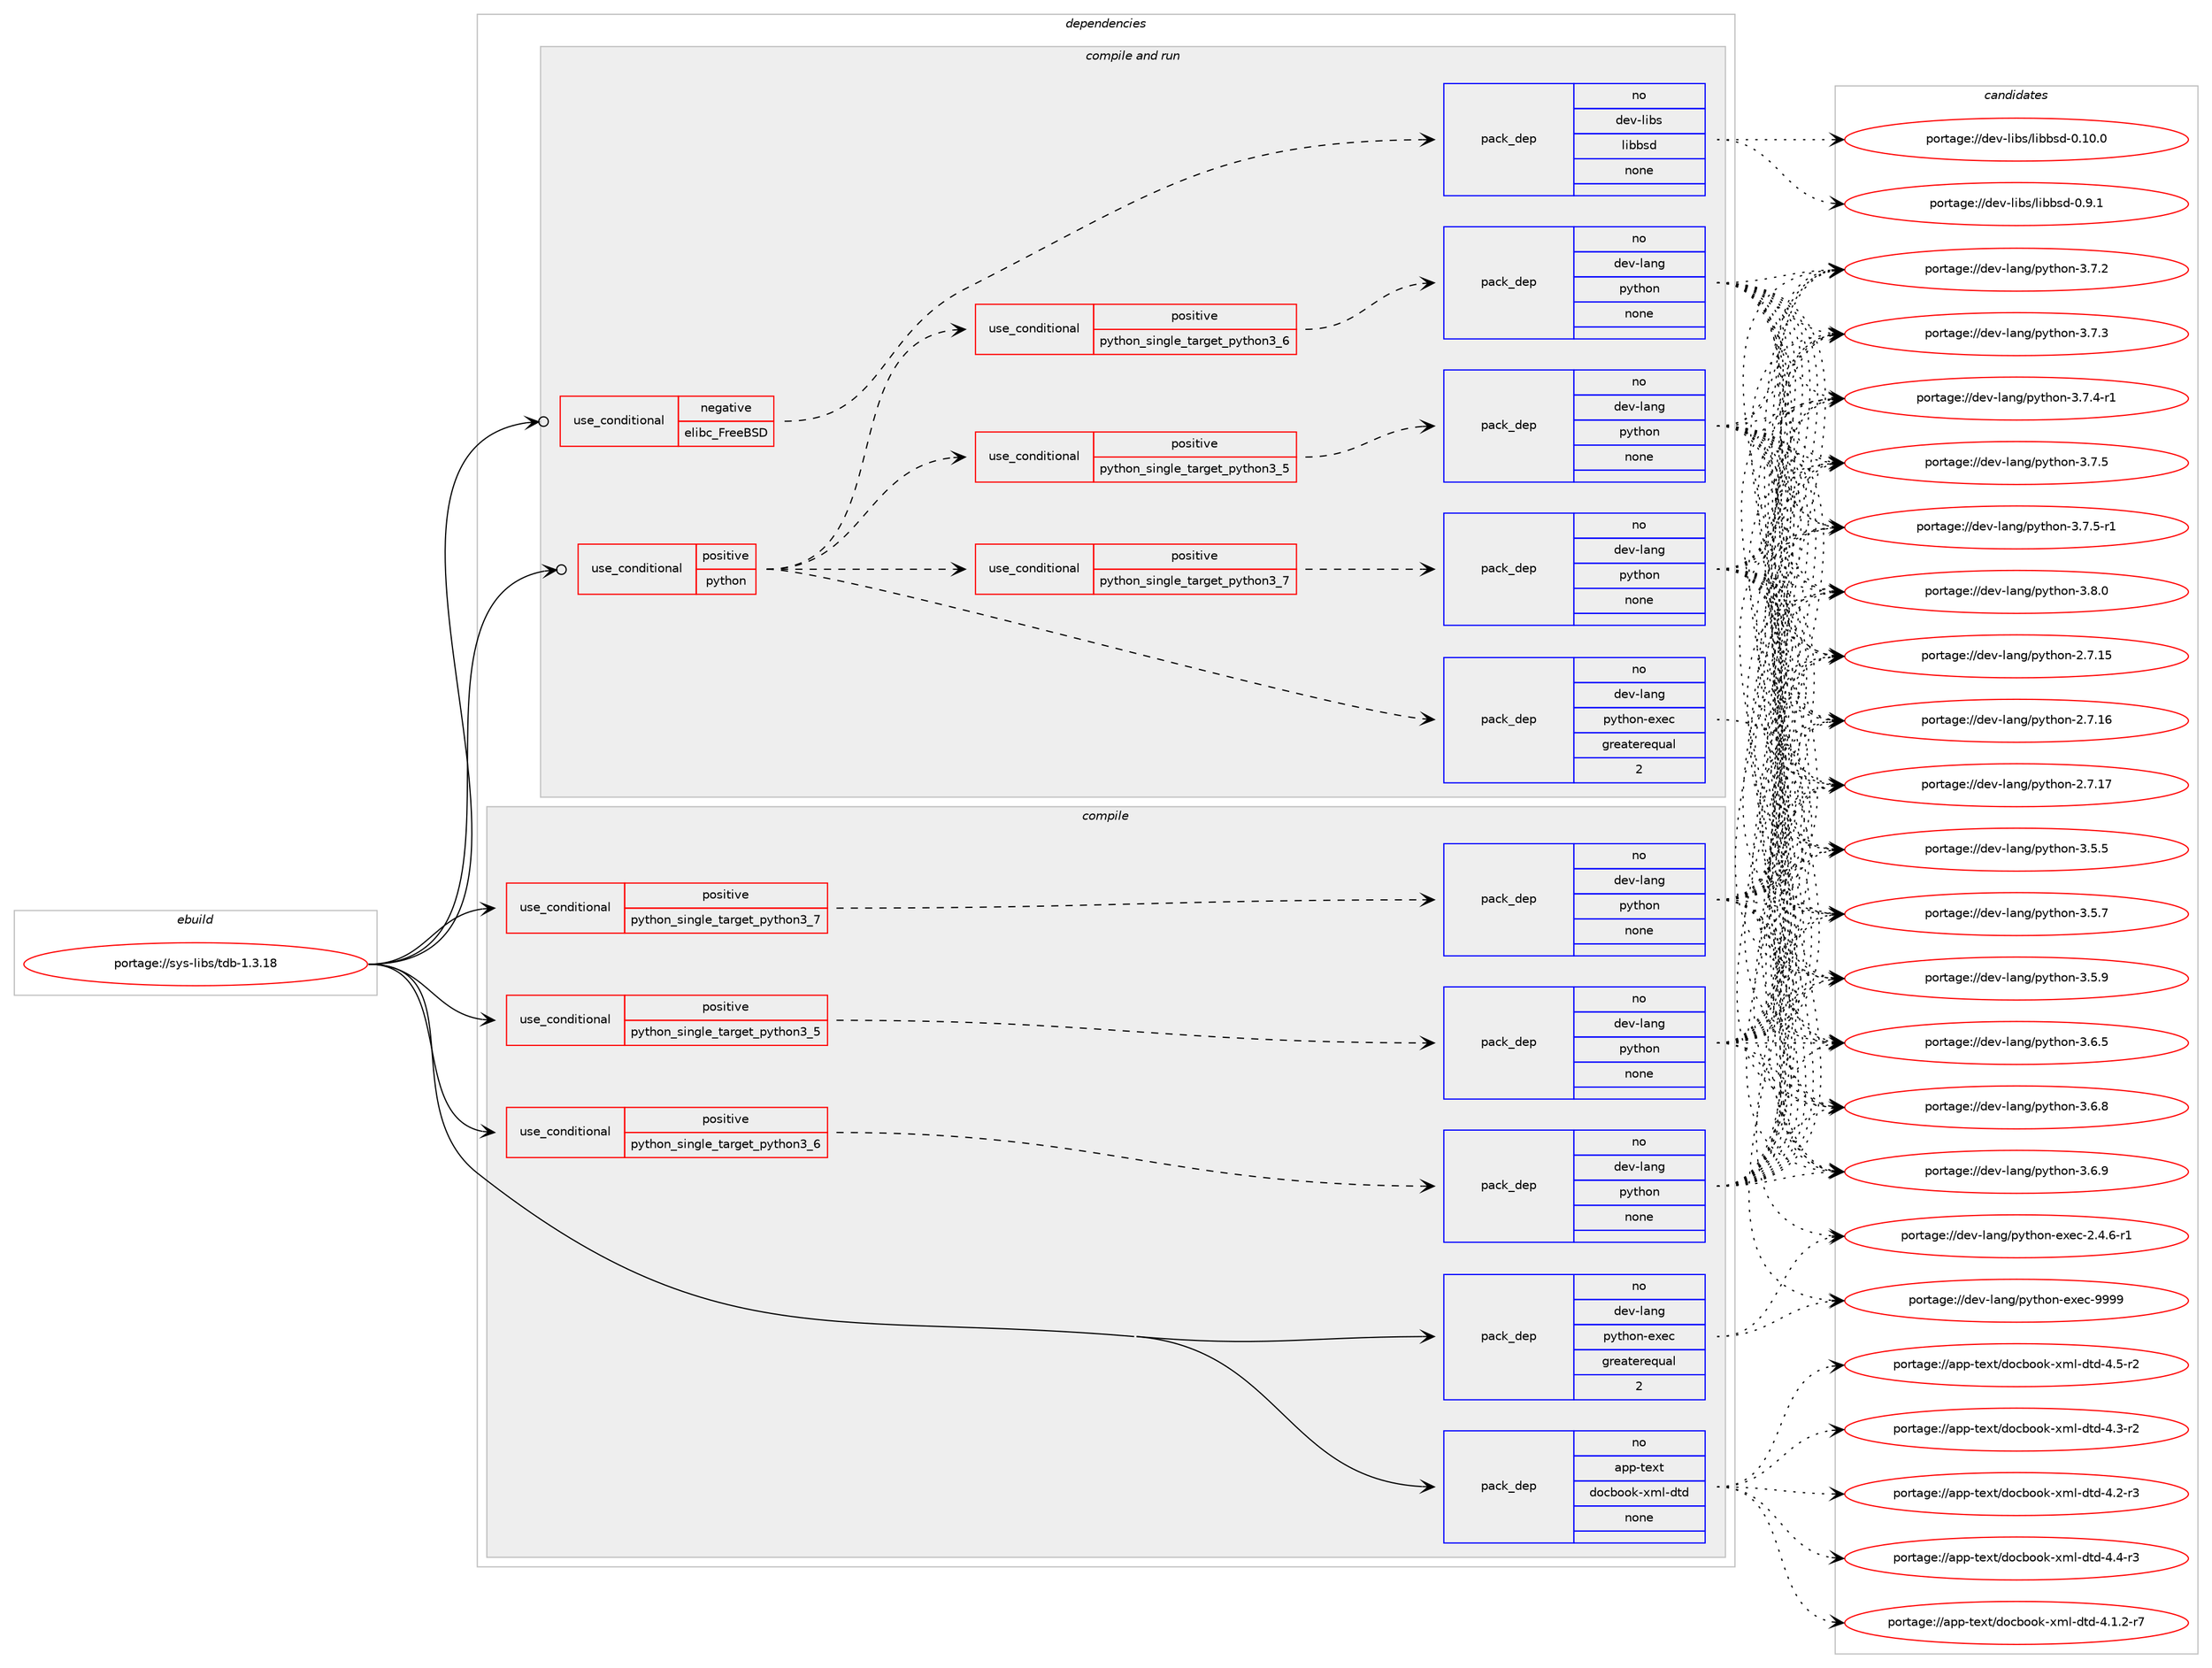 digraph prolog {

# *************
# Graph options
# *************

newrank=true;
concentrate=true;
compound=true;
graph [rankdir=LR,fontname=Helvetica,fontsize=10,ranksep=1.5];#, ranksep=2.5, nodesep=0.2];
edge  [arrowhead=vee];
node  [fontname=Helvetica,fontsize=10];

# **********
# The ebuild
# **********

subgraph cluster_leftcol {
color=gray;
rank=same;
label=<<i>ebuild</i>>;
id [label="portage://sys-libs/tdb-1.3.18", color=red, width=4, href="../sys-libs/tdb-1.3.18.svg"];
}

# ****************
# The dependencies
# ****************

subgraph cluster_midcol {
color=gray;
label=<<i>dependencies</i>>;
subgraph cluster_compile {
fillcolor="#eeeeee";
style=filled;
label=<<i>compile</i>>;
subgraph cond104606 {
dependency432345 [label=<<TABLE BORDER="0" CELLBORDER="1" CELLSPACING="0" CELLPADDING="4"><TR><TD ROWSPAN="3" CELLPADDING="10">use_conditional</TD></TR><TR><TD>positive</TD></TR><TR><TD>python_single_target_python3_5</TD></TR></TABLE>>, shape=none, color=red];
subgraph pack320437 {
dependency432346 [label=<<TABLE BORDER="0" CELLBORDER="1" CELLSPACING="0" CELLPADDING="4" WIDTH="220"><TR><TD ROWSPAN="6" CELLPADDING="30">pack_dep</TD></TR><TR><TD WIDTH="110">no</TD></TR><TR><TD>dev-lang</TD></TR><TR><TD>python</TD></TR><TR><TD>none</TD></TR><TR><TD></TD></TR></TABLE>>, shape=none, color=blue];
}
dependency432345:e -> dependency432346:w [weight=20,style="dashed",arrowhead="vee"];
}
id:e -> dependency432345:w [weight=20,style="solid",arrowhead="vee"];
subgraph cond104607 {
dependency432347 [label=<<TABLE BORDER="0" CELLBORDER="1" CELLSPACING="0" CELLPADDING="4"><TR><TD ROWSPAN="3" CELLPADDING="10">use_conditional</TD></TR><TR><TD>positive</TD></TR><TR><TD>python_single_target_python3_6</TD></TR></TABLE>>, shape=none, color=red];
subgraph pack320438 {
dependency432348 [label=<<TABLE BORDER="0" CELLBORDER="1" CELLSPACING="0" CELLPADDING="4" WIDTH="220"><TR><TD ROWSPAN="6" CELLPADDING="30">pack_dep</TD></TR><TR><TD WIDTH="110">no</TD></TR><TR><TD>dev-lang</TD></TR><TR><TD>python</TD></TR><TR><TD>none</TD></TR><TR><TD></TD></TR></TABLE>>, shape=none, color=blue];
}
dependency432347:e -> dependency432348:w [weight=20,style="dashed",arrowhead="vee"];
}
id:e -> dependency432347:w [weight=20,style="solid",arrowhead="vee"];
subgraph cond104608 {
dependency432349 [label=<<TABLE BORDER="0" CELLBORDER="1" CELLSPACING="0" CELLPADDING="4"><TR><TD ROWSPAN="3" CELLPADDING="10">use_conditional</TD></TR><TR><TD>positive</TD></TR><TR><TD>python_single_target_python3_7</TD></TR></TABLE>>, shape=none, color=red];
subgraph pack320439 {
dependency432350 [label=<<TABLE BORDER="0" CELLBORDER="1" CELLSPACING="0" CELLPADDING="4" WIDTH="220"><TR><TD ROWSPAN="6" CELLPADDING="30">pack_dep</TD></TR><TR><TD WIDTH="110">no</TD></TR><TR><TD>dev-lang</TD></TR><TR><TD>python</TD></TR><TR><TD>none</TD></TR><TR><TD></TD></TR></TABLE>>, shape=none, color=blue];
}
dependency432349:e -> dependency432350:w [weight=20,style="dashed",arrowhead="vee"];
}
id:e -> dependency432349:w [weight=20,style="solid",arrowhead="vee"];
subgraph pack320440 {
dependency432351 [label=<<TABLE BORDER="0" CELLBORDER="1" CELLSPACING="0" CELLPADDING="4" WIDTH="220"><TR><TD ROWSPAN="6" CELLPADDING="30">pack_dep</TD></TR><TR><TD WIDTH="110">no</TD></TR><TR><TD>app-text</TD></TR><TR><TD>docbook-xml-dtd</TD></TR><TR><TD>none</TD></TR><TR><TD></TD></TR></TABLE>>, shape=none, color=blue];
}
id:e -> dependency432351:w [weight=20,style="solid",arrowhead="vee"];
subgraph pack320441 {
dependency432352 [label=<<TABLE BORDER="0" CELLBORDER="1" CELLSPACING="0" CELLPADDING="4" WIDTH="220"><TR><TD ROWSPAN="6" CELLPADDING="30">pack_dep</TD></TR><TR><TD WIDTH="110">no</TD></TR><TR><TD>dev-lang</TD></TR><TR><TD>python-exec</TD></TR><TR><TD>greaterequal</TD></TR><TR><TD>2</TD></TR></TABLE>>, shape=none, color=blue];
}
id:e -> dependency432352:w [weight=20,style="solid",arrowhead="vee"];
}
subgraph cluster_compileandrun {
fillcolor="#eeeeee";
style=filled;
label=<<i>compile and run</i>>;
subgraph cond104609 {
dependency432353 [label=<<TABLE BORDER="0" CELLBORDER="1" CELLSPACING="0" CELLPADDING="4"><TR><TD ROWSPAN="3" CELLPADDING="10">use_conditional</TD></TR><TR><TD>negative</TD></TR><TR><TD>elibc_FreeBSD</TD></TR></TABLE>>, shape=none, color=red];
subgraph pack320442 {
dependency432354 [label=<<TABLE BORDER="0" CELLBORDER="1" CELLSPACING="0" CELLPADDING="4" WIDTH="220"><TR><TD ROWSPAN="6" CELLPADDING="30">pack_dep</TD></TR><TR><TD WIDTH="110">no</TD></TR><TR><TD>dev-libs</TD></TR><TR><TD>libbsd</TD></TR><TR><TD>none</TD></TR><TR><TD></TD></TR></TABLE>>, shape=none, color=blue];
}
dependency432353:e -> dependency432354:w [weight=20,style="dashed",arrowhead="vee"];
}
id:e -> dependency432353:w [weight=20,style="solid",arrowhead="odotvee"];
subgraph cond104610 {
dependency432355 [label=<<TABLE BORDER="0" CELLBORDER="1" CELLSPACING="0" CELLPADDING="4"><TR><TD ROWSPAN="3" CELLPADDING="10">use_conditional</TD></TR><TR><TD>positive</TD></TR><TR><TD>python</TD></TR></TABLE>>, shape=none, color=red];
subgraph cond104611 {
dependency432356 [label=<<TABLE BORDER="0" CELLBORDER="1" CELLSPACING="0" CELLPADDING="4"><TR><TD ROWSPAN="3" CELLPADDING="10">use_conditional</TD></TR><TR><TD>positive</TD></TR><TR><TD>python_single_target_python3_5</TD></TR></TABLE>>, shape=none, color=red];
subgraph pack320443 {
dependency432357 [label=<<TABLE BORDER="0" CELLBORDER="1" CELLSPACING="0" CELLPADDING="4" WIDTH="220"><TR><TD ROWSPAN="6" CELLPADDING="30">pack_dep</TD></TR><TR><TD WIDTH="110">no</TD></TR><TR><TD>dev-lang</TD></TR><TR><TD>python</TD></TR><TR><TD>none</TD></TR><TR><TD></TD></TR></TABLE>>, shape=none, color=blue];
}
dependency432356:e -> dependency432357:w [weight=20,style="dashed",arrowhead="vee"];
}
dependency432355:e -> dependency432356:w [weight=20,style="dashed",arrowhead="vee"];
subgraph cond104612 {
dependency432358 [label=<<TABLE BORDER="0" CELLBORDER="1" CELLSPACING="0" CELLPADDING="4"><TR><TD ROWSPAN="3" CELLPADDING="10">use_conditional</TD></TR><TR><TD>positive</TD></TR><TR><TD>python_single_target_python3_6</TD></TR></TABLE>>, shape=none, color=red];
subgraph pack320444 {
dependency432359 [label=<<TABLE BORDER="0" CELLBORDER="1" CELLSPACING="0" CELLPADDING="4" WIDTH="220"><TR><TD ROWSPAN="6" CELLPADDING="30">pack_dep</TD></TR><TR><TD WIDTH="110">no</TD></TR><TR><TD>dev-lang</TD></TR><TR><TD>python</TD></TR><TR><TD>none</TD></TR><TR><TD></TD></TR></TABLE>>, shape=none, color=blue];
}
dependency432358:e -> dependency432359:w [weight=20,style="dashed",arrowhead="vee"];
}
dependency432355:e -> dependency432358:w [weight=20,style="dashed",arrowhead="vee"];
subgraph cond104613 {
dependency432360 [label=<<TABLE BORDER="0" CELLBORDER="1" CELLSPACING="0" CELLPADDING="4"><TR><TD ROWSPAN="3" CELLPADDING="10">use_conditional</TD></TR><TR><TD>positive</TD></TR><TR><TD>python_single_target_python3_7</TD></TR></TABLE>>, shape=none, color=red];
subgraph pack320445 {
dependency432361 [label=<<TABLE BORDER="0" CELLBORDER="1" CELLSPACING="0" CELLPADDING="4" WIDTH="220"><TR><TD ROWSPAN="6" CELLPADDING="30">pack_dep</TD></TR><TR><TD WIDTH="110">no</TD></TR><TR><TD>dev-lang</TD></TR><TR><TD>python</TD></TR><TR><TD>none</TD></TR><TR><TD></TD></TR></TABLE>>, shape=none, color=blue];
}
dependency432360:e -> dependency432361:w [weight=20,style="dashed",arrowhead="vee"];
}
dependency432355:e -> dependency432360:w [weight=20,style="dashed",arrowhead="vee"];
subgraph pack320446 {
dependency432362 [label=<<TABLE BORDER="0" CELLBORDER="1" CELLSPACING="0" CELLPADDING="4" WIDTH="220"><TR><TD ROWSPAN="6" CELLPADDING="30">pack_dep</TD></TR><TR><TD WIDTH="110">no</TD></TR><TR><TD>dev-lang</TD></TR><TR><TD>python-exec</TD></TR><TR><TD>greaterequal</TD></TR><TR><TD>2</TD></TR></TABLE>>, shape=none, color=blue];
}
dependency432355:e -> dependency432362:w [weight=20,style="dashed",arrowhead="vee"];
}
id:e -> dependency432355:w [weight=20,style="solid",arrowhead="odotvee"];
}
subgraph cluster_run {
fillcolor="#eeeeee";
style=filled;
label=<<i>run</i>>;
}
}

# **************
# The candidates
# **************

subgraph cluster_choices {
rank=same;
color=gray;
label=<<i>candidates</i>>;

subgraph choice320437 {
color=black;
nodesep=1;
choiceportage10010111845108971101034711212111610411111045504655464953 [label="portage://dev-lang/python-2.7.15", color=red, width=4,href="../dev-lang/python-2.7.15.svg"];
choiceportage10010111845108971101034711212111610411111045504655464954 [label="portage://dev-lang/python-2.7.16", color=red, width=4,href="../dev-lang/python-2.7.16.svg"];
choiceportage10010111845108971101034711212111610411111045504655464955 [label="portage://dev-lang/python-2.7.17", color=red, width=4,href="../dev-lang/python-2.7.17.svg"];
choiceportage100101118451089711010347112121116104111110455146534653 [label="portage://dev-lang/python-3.5.5", color=red, width=4,href="../dev-lang/python-3.5.5.svg"];
choiceportage100101118451089711010347112121116104111110455146534655 [label="portage://dev-lang/python-3.5.7", color=red, width=4,href="../dev-lang/python-3.5.7.svg"];
choiceportage100101118451089711010347112121116104111110455146534657 [label="portage://dev-lang/python-3.5.9", color=red, width=4,href="../dev-lang/python-3.5.9.svg"];
choiceportage100101118451089711010347112121116104111110455146544653 [label="portage://dev-lang/python-3.6.5", color=red, width=4,href="../dev-lang/python-3.6.5.svg"];
choiceportage100101118451089711010347112121116104111110455146544656 [label="portage://dev-lang/python-3.6.8", color=red, width=4,href="../dev-lang/python-3.6.8.svg"];
choiceportage100101118451089711010347112121116104111110455146544657 [label="portage://dev-lang/python-3.6.9", color=red, width=4,href="../dev-lang/python-3.6.9.svg"];
choiceportage100101118451089711010347112121116104111110455146554650 [label="portage://dev-lang/python-3.7.2", color=red, width=4,href="../dev-lang/python-3.7.2.svg"];
choiceportage100101118451089711010347112121116104111110455146554651 [label="portage://dev-lang/python-3.7.3", color=red, width=4,href="../dev-lang/python-3.7.3.svg"];
choiceportage1001011184510897110103471121211161041111104551465546524511449 [label="portage://dev-lang/python-3.7.4-r1", color=red, width=4,href="../dev-lang/python-3.7.4-r1.svg"];
choiceportage100101118451089711010347112121116104111110455146554653 [label="portage://dev-lang/python-3.7.5", color=red, width=4,href="../dev-lang/python-3.7.5.svg"];
choiceportage1001011184510897110103471121211161041111104551465546534511449 [label="portage://dev-lang/python-3.7.5-r1", color=red, width=4,href="../dev-lang/python-3.7.5-r1.svg"];
choiceportage100101118451089711010347112121116104111110455146564648 [label="portage://dev-lang/python-3.8.0", color=red, width=4,href="../dev-lang/python-3.8.0.svg"];
dependency432346:e -> choiceportage10010111845108971101034711212111610411111045504655464953:w [style=dotted,weight="100"];
dependency432346:e -> choiceportage10010111845108971101034711212111610411111045504655464954:w [style=dotted,weight="100"];
dependency432346:e -> choiceportage10010111845108971101034711212111610411111045504655464955:w [style=dotted,weight="100"];
dependency432346:e -> choiceportage100101118451089711010347112121116104111110455146534653:w [style=dotted,weight="100"];
dependency432346:e -> choiceportage100101118451089711010347112121116104111110455146534655:w [style=dotted,weight="100"];
dependency432346:e -> choiceportage100101118451089711010347112121116104111110455146534657:w [style=dotted,weight="100"];
dependency432346:e -> choiceportage100101118451089711010347112121116104111110455146544653:w [style=dotted,weight="100"];
dependency432346:e -> choiceportage100101118451089711010347112121116104111110455146544656:w [style=dotted,weight="100"];
dependency432346:e -> choiceportage100101118451089711010347112121116104111110455146544657:w [style=dotted,weight="100"];
dependency432346:e -> choiceportage100101118451089711010347112121116104111110455146554650:w [style=dotted,weight="100"];
dependency432346:e -> choiceportage100101118451089711010347112121116104111110455146554651:w [style=dotted,weight="100"];
dependency432346:e -> choiceportage1001011184510897110103471121211161041111104551465546524511449:w [style=dotted,weight="100"];
dependency432346:e -> choiceportage100101118451089711010347112121116104111110455146554653:w [style=dotted,weight="100"];
dependency432346:e -> choiceportage1001011184510897110103471121211161041111104551465546534511449:w [style=dotted,weight="100"];
dependency432346:e -> choiceportage100101118451089711010347112121116104111110455146564648:w [style=dotted,weight="100"];
}
subgraph choice320438 {
color=black;
nodesep=1;
choiceportage10010111845108971101034711212111610411111045504655464953 [label="portage://dev-lang/python-2.7.15", color=red, width=4,href="../dev-lang/python-2.7.15.svg"];
choiceportage10010111845108971101034711212111610411111045504655464954 [label="portage://dev-lang/python-2.7.16", color=red, width=4,href="../dev-lang/python-2.7.16.svg"];
choiceportage10010111845108971101034711212111610411111045504655464955 [label="portage://dev-lang/python-2.7.17", color=red, width=4,href="../dev-lang/python-2.7.17.svg"];
choiceportage100101118451089711010347112121116104111110455146534653 [label="portage://dev-lang/python-3.5.5", color=red, width=4,href="../dev-lang/python-3.5.5.svg"];
choiceportage100101118451089711010347112121116104111110455146534655 [label="portage://dev-lang/python-3.5.7", color=red, width=4,href="../dev-lang/python-3.5.7.svg"];
choiceportage100101118451089711010347112121116104111110455146534657 [label="portage://dev-lang/python-3.5.9", color=red, width=4,href="../dev-lang/python-3.5.9.svg"];
choiceportage100101118451089711010347112121116104111110455146544653 [label="portage://dev-lang/python-3.6.5", color=red, width=4,href="../dev-lang/python-3.6.5.svg"];
choiceportage100101118451089711010347112121116104111110455146544656 [label="portage://dev-lang/python-3.6.8", color=red, width=4,href="../dev-lang/python-3.6.8.svg"];
choiceportage100101118451089711010347112121116104111110455146544657 [label="portage://dev-lang/python-3.6.9", color=red, width=4,href="../dev-lang/python-3.6.9.svg"];
choiceportage100101118451089711010347112121116104111110455146554650 [label="portage://dev-lang/python-3.7.2", color=red, width=4,href="../dev-lang/python-3.7.2.svg"];
choiceportage100101118451089711010347112121116104111110455146554651 [label="portage://dev-lang/python-3.7.3", color=red, width=4,href="../dev-lang/python-3.7.3.svg"];
choiceportage1001011184510897110103471121211161041111104551465546524511449 [label="portage://dev-lang/python-3.7.4-r1", color=red, width=4,href="../dev-lang/python-3.7.4-r1.svg"];
choiceportage100101118451089711010347112121116104111110455146554653 [label="portage://dev-lang/python-3.7.5", color=red, width=4,href="../dev-lang/python-3.7.5.svg"];
choiceportage1001011184510897110103471121211161041111104551465546534511449 [label="portage://dev-lang/python-3.7.5-r1", color=red, width=4,href="../dev-lang/python-3.7.5-r1.svg"];
choiceportage100101118451089711010347112121116104111110455146564648 [label="portage://dev-lang/python-3.8.0", color=red, width=4,href="../dev-lang/python-3.8.0.svg"];
dependency432348:e -> choiceportage10010111845108971101034711212111610411111045504655464953:w [style=dotted,weight="100"];
dependency432348:e -> choiceportage10010111845108971101034711212111610411111045504655464954:w [style=dotted,weight="100"];
dependency432348:e -> choiceportage10010111845108971101034711212111610411111045504655464955:w [style=dotted,weight="100"];
dependency432348:e -> choiceportage100101118451089711010347112121116104111110455146534653:w [style=dotted,weight="100"];
dependency432348:e -> choiceportage100101118451089711010347112121116104111110455146534655:w [style=dotted,weight="100"];
dependency432348:e -> choiceportage100101118451089711010347112121116104111110455146534657:w [style=dotted,weight="100"];
dependency432348:e -> choiceportage100101118451089711010347112121116104111110455146544653:w [style=dotted,weight="100"];
dependency432348:e -> choiceportage100101118451089711010347112121116104111110455146544656:w [style=dotted,weight="100"];
dependency432348:e -> choiceportage100101118451089711010347112121116104111110455146544657:w [style=dotted,weight="100"];
dependency432348:e -> choiceportage100101118451089711010347112121116104111110455146554650:w [style=dotted,weight="100"];
dependency432348:e -> choiceportage100101118451089711010347112121116104111110455146554651:w [style=dotted,weight="100"];
dependency432348:e -> choiceportage1001011184510897110103471121211161041111104551465546524511449:w [style=dotted,weight="100"];
dependency432348:e -> choiceportage100101118451089711010347112121116104111110455146554653:w [style=dotted,weight="100"];
dependency432348:e -> choiceportage1001011184510897110103471121211161041111104551465546534511449:w [style=dotted,weight="100"];
dependency432348:e -> choiceportage100101118451089711010347112121116104111110455146564648:w [style=dotted,weight="100"];
}
subgraph choice320439 {
color=black;
nodesep=1;
choiceportage10010111845108971101034711212111610411111045504655464953 [label="portage://dev-lang/python-2.7.15", color=red, width=4,href="../dev-lang/python-2.7.15.svg"];
choiceportage10010111845108971101034711212111610411111045504655464954 [label="portage://dev-lang/python-2.7.16", color=red, width=4,href="../dev-lang/python-2.7.16.svg"];
choiceportage10010111845108971101034711212111610411111045504655464955 [label="portage://dev-lang/python-2.7.17", color=red, width=4,href="../dev-lang/python-2.7.17.svg"];
choiceportage100101118451089711010347112121116104111110455146534653 [label="portage://dev-lang/python-3.5.5", color=red, width=4,href="../dev-lang/python-3.5.5.svg"];
choiceportage100101118451089711010347112121116104111110455146534655 [label="portage://dev-lang/python-3.5.7", color=red, width=4,href="../dev-lang/python-3.5.7.svg"];
choiceportage100101118451089711010347112121116104111110455146534657 [label="portage://dev-lang/python-3.5.9", color=red, width=4,href="../dev-lang/python-3.5.9.svg"];
choiceportage100101118451089711010347112121116104111110455146544653 [label="portage://dev-lang/python-3.6.5", color=red, width=4,href="../dev-lang/python-3.6.5.svg"];
choiceportage100101118451089711010347112121116104111110455146544656 [label="portage://dev-lang/python-3.6.8", color=red, width=4,href="../dev-lang/python-3.6.8.svg"];
choiceportage100101118451089711010347112121116104111110455146544657 [label="portage://dev-lang/python-3.6.9", color=red, width=4,href="../dev-lang/python-3.6.9.svg"];
choiceportage100101118451089711010347112121116104111110455146554650 [label="portage://dev-lang/python-3.7.2", color=red, width=4,href="../dev-lang/python-3.7.2.svg"];
choiceportage100101118451089711010347112121116104111110455146554651 [label="portage://dev-lang/python-3.7.3", color=red, width=4,href="../dev-lang/python-3.7.3.svg"];
choiceportage1001011184510897110103471121211161041111104551465546524511449 [label="portage://dev-lang/python-3.7.4-r1", color=red, width=4,href="../dev-lang/python-3.7.4-r1.svg"];
choiceportage100101118451089711010347112121116104111110455146554653 [label="portage://dev-lang/python-3.7.5", color=red, width=4,href="../dev-lang/python-3.7.5.svg"];
choiceportage1001011184510897110103471121211161041111104551465546534511449 [label="portage://dev-lang/python-3.7.5-r1", color=red, width=4,href="../dev-lang/python-3.7.5-r1.svg"];
choiceportage100101118451089711010347112121116104111110455146564648 [label="portage://dev-lang/python-3.8.0", color=red, width=4,href="../dev-lang/python-3.8.0.svg"];
dependency432350:e -> choiceportage10010111845108971101034711212111610411111045504655464953:w [style=dotted,weight="100"];
dependency432350:e -> choiceportage10010111845108971101034711212111610411111045504655464954:w [style=dotted,weight="100"];
dependency432350:e -> choiceportage10010111845108971101034711212111610411111045504655464955:w [style=dotted,weight="100"];
dependency432350:e -> choiceportage100101118451089711010347112121116104111110455146534653:w [style=dotted,weight="100"];
dependency432350:e -> choiceportage100101118451089711010347112121116104111110455146534655:w [style=dotted,weight="100"];
dependency432350:e -> choiceportage100101118451089711010347112121116104111110455146534657:w [style=dotted,weight="100"];
dependency432350:e -> choiceportage100101118451089711010347112121116104111110455146544653:w [style=dotted,weight="100"];
dependency432350:e -> choiceportage100101118451089711010347112121116104111110455146544656:w [style=dotted,weight="100"];
dependency432350:e -> choiceportage100101118451089711010347112121116104111110455146544657:w [style=dotted,weight="100"];
dependency432350:e -> choiceportage100101118451089711010347112121116104111110455146554650:w [style=dotted,weight="100"];
dependency432350:e -> choiceportage100101118451089711010347112121116104111110455146554651:w [style=dotted,weight="100"];
dependency432350:e -> choiceportage1001011184510897110103471121211161041111104551465546524511449:w [style=dotted,weight="100"];
dependency432350:e -> choiceportage100101118451089711010347112121116104111110455146554653:w [style=dotted,weight="100"];
dependency432350:e -> choiceportage1001011184510897110103471121211161041111104551465546534511449:w [style=dotted,weight="100"];
dependency432350:e -> choiceportage100101118451089711010347112121116104111110455146564648:w [style=dotted,weight="100"];
}
subgraph choice320440 {
color=black;
nodesep=1;
choiceportage971121124511610112011647100111999811111110745120109108451001161004552464946504511455 [label="portage://app-text/docbook-xml-dtd-4.1.2-r7", color=red, width=4,href="../app-text/docbook-xml-dtd-4.1.2-r7.svg"];
choiceportage97112112451161011201164710011199981111111074512010910845100116100455246504511451 [label="portage://app-text/docbook-xml-dtd-4.2-r3", color=red, width=4,href="../app-text/docbook-xml-dtd-4.2-r3.svg"];
choiceportage97112112451161011201164710011199981111111074512010910845100116100455246514511450 [label="portage://app-text/docbook-xml-dtd-4.3-r2", color=red, width=4,href="../app-text/docbook-xml-dtd-4.3-r2.svg"];
choiceportage97112112451161011201164710011199981111111074512010910845100116100455246524511451 [label="portage://app-text/docbook-xml-dtd-4.4-r3", color=red, width=4,href="../app-text/docbook-xml-dtd-4.4-r3.svg"];
choiceportage97112112451161011201164710011199981111111074512010910845100116100455246534511450 [label="portage://app-text/docbook-xml-dtd-4.5-r2", color=red, width=4,href="../app-text/docbook-xml-dtd-4.5-r2.svg"];
dependency432351:e -> choiceportage971121124511610112011647100111999811111110745120109108451001161004552464946504511455:w [style=dotted,weight="100"];
dependency432351:e -> choiceportage97112112451161011201164710011199981111111074512010910845100116100455246504511451:w [style=dotted,weight="100"];
dependency432351:e -> choiceportage97112112451161011201164710011199981111111074512010910845100116100455246514511450:w [style=dotted,weight="100"];
dependency432351:e -> choiceportage97112112451161011201164710011199981111111074512010910845100116100455246524511451:w [style=dotted,weight="100"];
dependency432351:e -> choiceportage97112112451161011201164710011199981111111074512010910845100116100455246534511450:w [style=dotted,weight="100"];
}
subgraph choice320441 {
color=black;
nodesep=1;
choiceportage10010111845108971101034711212111610411111045101120101994550465246544511449 [label="portage://dev-lang/python-exec-2.4.6-r1", color=red, width=4,href="../dev-lang/python-exec-2.4.6-r1.svg"];
choiceportage10010111845108971101034711212111610411111045101120101994557575757 [label="portage://dev-lang/python-exec-9999", color=red, width=4,href="../dev-lang/python-exec-9999.svg"];
dependency432352:e -> choiceportage10010111845108971101034711212111610411111045101120101994550465246544511449:w [style=dotted,weight="100"];
dependency432352:e -> choiceportage10010111845108971101034711212111610411111045101120101994557575757:w [style=dotted,weight="100"];
}
subgraph choice320442 {
color=black;
nodesep=1;
choiceportage100101118451081059811547108105989811510045484649484648 [label="portage://dev-libs/libbsd-0.10.0", color=red, width=4,href="../dev-libs/libbsd-0.10.0.svg"];
choiceportage1001011184510810598115471081059898115100454846574649 [label="portage://dev-libs/libbsd-0.9.1", color=red, width=4,href="../dev-libs/libbsd-0.9.1.svg"];
dependency432354:e -> choiceportage100101118451081059811547108105989811510045484649484648:w [style=dotted,weight="100"];
dependency432354:e -> choiceportage1001011184510810598115471081059898115100454846574649:w [style=dotted,weight="100"];
}
subgraph choice320443 {
color=black;
nodesep=1;
choiceportage10010111845108971101034711212111610411111045504655464953 [label="portage://dev-lang/python-2.7.15", color=red, width=4,href="../dev-lang/python-2.7.15.svg"];
choiceportage10010111845108971101034711212111610411111045504655464954 [label="portage://dev-lang/python-2.7.16", color=red, width=4,href="../dev-lang/python-2.7.16.svg"];
choiceportage10010111845108971101034711212111610411111045504655464955 [label="portage://dev-lang/python-2.7.17", color=red, width=4,href="../dev-lang/python-2.7.17.svg"];
choiceportage100101118451089711010347112121116104111110455146534653 [label="portage://dev-lang/python-3.5.5", color=red, width=4,href="../dev-lang/python-3.5.5.svg"];
choiceportage100101118451089711010347112121116104111110455146534655 [label="portage://dev-lang/python-3.5.7", color=red, width=4,href="../dev-lang/python-3.5.7.svg"];
choiceportage100101118451089711010347112121116104111110455146534657 [label="portage://dev-lang/python-3.5.9", color=red, width=4,href="../dev-lang/python-3.5.9.svg"];
choiceportage100101118451089711010347112121116104111110455146544653 [label="portage://dev-lang/python-3.6.5", color=red, width=4,href="../dev-lang/python-3.6.5.svg"];
choiceportage100101118451089711010347112121116104111110455146544656 [label="portage://dev-lang/python-3.6.8", color=red, width=4,href="../dev-lang/python-3.6.8.svg"];
choiceportage100101118451089711010347112121116104111110455146544657 [label="portage://dev-lang/python-3.6.9", color=red, width=4,href="../dev-lang/python-3.6.9.svg"];
choiceportage100101118451089711010347112121116104111110455146554650 [label="portage://dev-lang/python-3.7.2", color=red, width=4,href="../dev-lang/python-3.7.2.svg"];
choiceportage100101118451089711010347112121116104111110455146554651 [label="portage://dev-lang/python-3.7.3", color=red, width=4,href="../dev-lang/python-3.7.3.svg"];
choiceportage1001011184510897110103471121211161041111104551465546524511449 [label="portage://dev-lang/python-3.7.4-r1", color=red, width=4,href="../dev-lang/python-3.7.4-r1.svg"];
choiceportage100101118451089711010347112121116104111110455146554653 [label="portage://dev-lang/python-3.7.5", color=red, width=4,href="../dev-lang/python-3.7.5.svg"];
choiceportage1001011184510897110103471121211161041111104551465546534511449 [label="portage://dev-lang/python-3.7.5-r1", color=red, width=4,href="../dev-lang/python-3.7.5-r1.svg"];
choiceportage100101118451089711010347112121116104111110455146564648 [label="portage://dev-lang/python-3.8.0", color=red, width=4,href="../dev-lang/python-3.8.0.svg"];
dependency432357:e -> choiceportage10010111845108971101034711212111610411111045504655464953:w [style=dotted,weight="100"];
dependency432357:e -> choiceportage10010111845108971101034711212111610411111045504655464954:w [style=dotted,weight="100"];
dependency432357:e -> choiceportage10010111845108971101034711212111610411111045504655464955:w [style=dotted,weight="100"];
dependency432357:e -> choiceportage100101118451089711010347112121116104111110455146534653:w [style=dotted,weight="100"];
dependency432357:e -> choiceportage100101118451089711010347112121116104111110455146534655:w [style=dotted,weight="100"];
dependency432357:e -> choiceportage100101118451089711010347112121116104111110455146534657:w [style=dotted,weight="100"];
dependency432357:e -> choiceportage100101118451089711010347112121116104111110455146544653:w [style=dotted,weight="100"];
dependency432357:e -> choiceportage100101118451089711010347112121116104111110455146544656:w [style=dotted,weight="100"];
dependency432357:e -> choiceportage100101118451089711010347112121116104111110455146544657:w [style=dotted,weight="100"];
dependency432357:e -> choiceportage100101118451089711010347112121116104111110455146554650:w [style=dotted,weight="100"];
dependency432357:e -> choiceportage100101118451089711010347112121116104111110455146554651:w [style=dotted,weight="100"];
dependency432357:e -> choiceportage1001011184510897110103471121211161041111104551465546524511449:w [style=dotted,weight="100"];
dependency432357:e -> choiceportage100101118451089711010347112121116104111110455146554653:w [style=dotted,weight="100"];
dependency432357:e -> choiceportage1001011184510897110103471121211161041111104551465546534511449:w [style=dotted,weight="100"];
dependency432357:e -> choiceportage100101118451089711010347112121116104111110455146564648:w [style=dotted,weight="100"];
}
subgraph choice320444 {
color=black;
nodesep=1;
choiceportage10010111845108971101034711212111610411111045504655464953 [label="portage://dev-lang/python-2.7.15", color=red, width=4,href="../dev-lang/python-2.7.15.svg"];
choiceportage10010111845108971101034711212111610411111045504655464954 [label="portage://dev-lang/python-2.7.16", color=red, width=4,href="../dev-lang/python-2.7.16.svg"];
choiceportage10010111845108971101034711212111610411111045504655464955 [label="portage://dev-lang/python-2.7.17", color=red, width=4,href="../dev-lang/python-2.7.17.svg"];
choiceportage100101118451089711010347112121116104111110455146534653 [label="portage://dev-lang/python-3.5.5", color=red, width=4,href="../dev-lang/python-3.5.5.svg"];
choiceportage100101118451089711010347112121116104111110455146534655 [label="portage://dev-lang/python-3.5.7", color=red, width=4,href="../dev-lang/python-3.5.7.svg"];
choiceportage100101118451089711010347112121116104111110455146534657 [label="portage://dev-lang/python-3.5.9", color=red, width=4,href="../dev-lang/python-3.5.9.svg"];
choiceportage100101118451089711010347112121116104111110455146544653 [label="portage://dev-lang/python-3.6.5", color=red, width=4,href="../dev-lang/python-3.6.5.svg"];
choiceportage100101118451089711010347112121116104111110455146544656 [label="portage://dev-lang/python-3.6.8", color=red, width=4,href="../dev-lang/python-3.6.8.svg"];
choiceportage100101118451089711010347112121116104111110455146544657 [label="portage://dev-lang/python-3.6.9", color=red, width=4,href="../dev-lang/python-3.6.9.svg"];
choiceportage100101118451089711010347112121116104111110455146554650 [label="portage://dev-lang/python-3.7.2", color=red, width=4,href="../dev-lang/python-3.7.2.svg"];
choiceportage100101118451089711010347112121116104111110455146554651 [label="portage://dev-lang/python-3.7.3", color=red, width=4,href="../dev-lang/python-3.7.3.svg"];
choiceportage1001011184510897110103471121211161041111104551465546524511449 [label="portage://dev-lang/python-3.7.4-r1", color=red, width=4,href="../dev-lang/python-3.7.4-r1.svg"];
choiceportage100101118451089711010347112121116104111110455146554653 [label="portage://dev-lang/python-3.7.5", color=red, width=4,href="../dev-lang/python-3.7.5.svg"];
choiceportage1001011184510897110103471121211161041111104551465546534511449 [label="portage://dev-lang/python-3.7.5-r1", color=red, width=4,href="../dev-lang/python-3.7.5-r1.svg"];
choiceportage100101118451089711010347112121116104111110455146564648 [label="portage://dev-lang/python-3.8.0", color=red, width=4,href="../dev-lang/python-3.8.0.svg"];
dependency432359:e -> choiceportage10010111845108971101034711212111610411111045504655464953:w [style=dotted,weight="100"];
dependency432359:e -> choiceportage10010111845108971101034711212111610411111045504655464954:w [style=dotted,weight="100"];
dependency432359:e -> choiceportage10010111845108971101034711212111610411111045504655464955:w [style=dotted,weight="100"];
dependency432359:e -> choiceportage100101118451089711010347112121116104111110455146534653:w [style=dotted,weight="100"];
dependency432359:e -> choiceportage100101118451089711010347112121116104111110455146534655:w [style=dotted,weight="100"];
dependency432359:e -> choiceportage100101118451089711010347112121116104111110455146534657:w [style=dotted,weight="100"];
dependency432359:e -> choiceportage100101118451089711010347112121116104111110455146544653:w [style=dotted,weight="100"];
dependency432359:e -> choiceportage100101118451089711010347112121116104111110455146544656:w [style=dotted,weight="100"];
dependency432359:e -> choiceportage100101118451089711010347112121116104111110455146544657:w [style=dotted,weight="100"];
dependency432359:e -> choiceportage100101118451089711010347112121116104111110455146554650:w [style=dotted,weight="100"];
dependency432359:e -> choiceportage100101118451089711010347112121116104111110455146554651:w [style=dotted,weight="100"];
dependency432359:e -> choiceportage1001011184510897110103471121211161041111104551465546524511449:w [style=dotted,weight="100"];
dependency432359:e -> choiceportage100101118451089711010347112121116104111110455146554653:w [style=dotted,weight="100"];
dependency432359:e -> choiceportage1001011184510897110103471121211161041111104551465546534511449:w [style=dotted,weight="100"];
dependency432359:e -> choiceportage100101118451089711010347112121116104111110455146564648:w [style=dotted,weight="100"];
}
subgraph choice320445 {
color=black;
nodesep=1;
choiceportage10010111845108971101034711212111610411111045504655464953 [label="portage://dev-lang/python-2.7.15", color=red, width=4,href="../dev-lang/python-2.7.15.svg"];
choiceportage10010111845108971101034711212111610411111045504655464954 [label="portage://dev-lang/python-2.7.16", color=red, width=4,href="../dev-lang/python-2.7.16.svg"];
choiceportage10010111845108971101034711212111610411111045504655464955 [label="portage://dev-lang/python-2.7.17", color=red, width=4,href="../dev-lang/python-2.7.17.svg"];
choiceportage100101118451089711010347112121116104111110455146534653 [label="portage://dev-lang/python-3.5.5", color=red, width=4,href="../dev-lang/python-3.5.5.svg"];
choiceportage100101118451089711010347112121116104111110455146534655 [label="portage://dev-lang/python-3.5.7", color=red, width=4,href="../dev-lang/python-3.5.7.svg"];
choiceportage100101118451089711010347112121116104111110455146534657 [label="portage://dev-lang/python-3.5.9", color=red, width=4,href="../dev-lang/python-3.5.9.svg"];
choiceportage100101118451089711010347112121116104111110455146544653 [label="portage://dev-lang/python-3.6.5", color=red, width=4,href="../dev-lang/python-3.6.5.svg"];
choiceportage100101118451089711010347112121116104111110455146544656 [label="portage://dev-lang/python-3.6.8", color=red, width=4,href="../dev-lang/python-3.6.8.svg"];
choiceportage100101118451089711010347112121116104111110455146544657 [label="portage://dev-lang/python-3.6.9", color=red, width=4,href="../dev-lang/python-3.6.9.svg"];
choiceportage100101118451089711010347112121116104111110455146554650 [label="portage://dev-lang/python-3.7.2", color=red, width=4,href="../dev-lang/python-3.7.2.svg"];
choiceportage100101118451089711010347112121116104111110455146554651 [label="portage://dev-lang/python-3.7.3", color=red, width=4,href="../dev-lang/python-3.7.3.svg"];
choiceportage1001011184510897110103471121211161041111104551465546524511449 [label="portage://dev-lang/python-3.7.4-r1", color=red, width=4,href="../dev-lang/python-3.7.4-r1.svg"];
choiceportage100101118451089711010347112121116104111110455146554653 [label="portage://dev-lang/python-3.7.5", color=red, width=4,href="../dev-lang/python-3.7.5.svg"];
choiceportage1001011184510897110103471121211161041111104551465546534511449 [label="portage://dev-lang/python-3.7.5-r1", color=red, width=4,href="../dev-lang/python-3.7.5-r1.svg"];
choiceportage100101118451089711010347112121116104111110455146564648 [label="portage://dev-lang/python-3.8.0", color=red, width=4,href="../dev-lang/python-3.8.0.svg"];
dependency432361:e -> choiceportage10010111845108971101034711212111610411111045504655464953:w [style=dotted,weight="100"];
dependency432361:e -> choiceportage10010111845108971101034711212111610411111045504655464954:w [style=dotted,weight="100"];
dependency432361:e -> choiceportage10010111845108971101034711212111610411111045504655464955:w [style=dotted,weight="100"];
dependency432361:e -> choiceportage100101118451089711010347112121116104111110455146534653:w [style=dotted,weight="100"];
dependency432361:e -> choiceportage100101118451089711010347112121116104111110455146534655:w [style=dotted,weight="100"];
dependency432361:e -> choiceportage100101118451089711010347112121116104111110455146534657:w [style=dotted,weight="100"];
dependency432361:e -> choiceportage100101118451089711010347112121116104111110455146544653:w [style=dotted,weight="100"];
dependency432361:e -> choiceportage100101118451089711010347112121116104111110455146544656:w [style=dotted,weight="100"];
dependency432361:e -> choiceportage100101118451089711010347112121116104111110455146544657:w [style=dotted,weight="100"];
dependency432361:e -> choiceportage100101118451089711010347112121116104111110455146554650:w [style=dotted,weight="100"];
dependency432361:e -> choiceportage100101118451089711010347112121116104111110455146554651:w [style=dotted,weight="100"];
dependency432361:e -> choiceportage1001011184510897110103471121211161041111104551465546524511449:w [style=dotted,weight="100"];
dependency432361:e -> choiceportage100101118451089711010347112121116104111110455146554653:w [style=dotted,weight="100"];
dependency432361:e -> choiceportage1001011184510897110103471121211161041111104551465546534511449:w [style=dotted,weight="100"];
dependency432361:e -> choiceportage100101118451089711010347112121116104111110455146564648:w [style=dotted,weight="100"];
}
subgraph choice320446 {
color=black;
nodesep=1;
choiceportage10010111845108971101034711212111610411111045101120101994550465246544511449 [label="portage://dev-lang/python-exec-2.4.6-r1", color=red, width=4,href="../dev-lang/python-exec-2.4.6-r1.svg"];
choiceportage10010111845108971101034711212111610411111045101120101994557575757 [label="portage://dev-lang/python-exec-9999", color=red, width=4,href="../dev-lang/python-exec-9999.svg"];
dependency432362:e -> choiceportage10010111845108971101034711212111610411111045101120101994550465246544511449:w [style=dotted,weight="100"];
dependency432362:e -> choiceportage10010111845108971101034711212111610411111045101120101994557575757:w [style=dotted,weight="100"];
}
}

}
